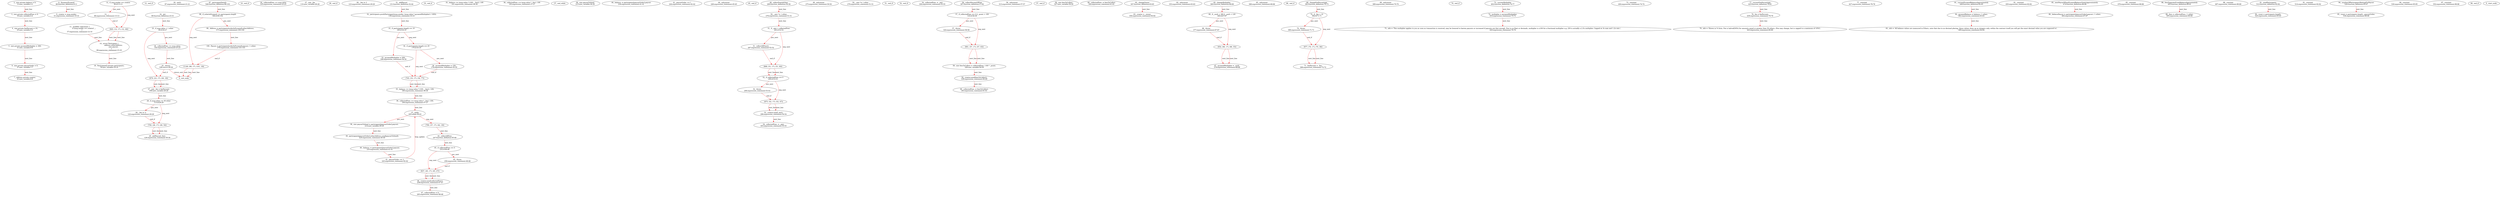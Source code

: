 digraph  {
13 [label="2_ uint private balance = 0;\n13-new_variable-3-3", type_label=new_variable];
19 [label="3_ uint private collectedFees = 0;\n19-new_variable-4-4", type_label=new_variable];
25 [label="4_ uint private feePercent = 10;\n25-new_variable-5-5", type_label=new_variable];
31 [label="5_ uint private pyramidMultiplier = 300;\n31-new_variable-6-6", type_label=new_variable];
37 [label="6_ uint private payoutOrder = 0;\n37-new_variable-7-7", type_label=new_variable];
43 [label="7_ address private creator;\n43-new_variable-8-8", type_label=new_variable];
48 [label="8_ DynamicPyramid\n48-function_definition-9-11", type_label=function_definition];
51 [label="9_ creator = msg.sender;\n51-expression_statement-10-10", type_label=expression_statement];
57 [label="11_ modifier onlyowner {\n                 if (msg.sender == creator) _;\n         }\n57-expression_statement-12-14", type_label=expression_statement];
60 [label="12_ if_msg.sender == creator\n60-if-13-13", type_label=if];
645 [label="12_ end_if", type_label=end_if];
66 [label="12_ _;\n66-expression_statement-13-13", type_label=expression_statement];
68 [label="14_ struct Participant {\n                 address etherAddress;\n                 uint payout;\n         }\n68-expression_statement-15-18", type_label=expression_statement];
78 [label="18_ Participant[] private participants;\n78-new_variable-19-19", type_label=new_variable];
87 [label="20_ init();\n87-expression_statement-21-21", type_label=expression_statement];
90 [label="22_ init\n90-function_definition-23-31", type_label=function_definition];
94 [label="23_ if_msg.value < 1 ether\n94-if-24-27", type_label=if];
679 [label="23_ end_if", type_label=end_if];
102 [label="24_ collectedFees += msg.value;\n102-expression_statement-25-25", type_label=expression_statement];
103 [label="24_ collectedFees += msg.value\n103-expression_statement-25-25", type_label=expression_statement];
108 [label="25_ return;\n108-return-26-26", type_label=return];
109 [label="27_ uint _fee = feePercent;\n109-new_variable-28-28", type_label=new_variable];
110 [label="27_ uint _fee\n110-new_variable-28-28", type_label=new_variable];
115 [label="28_ if_msg.value >= 50 ether\n115-if-29-29", type_label=if];
700 [label="28_ end_if", type_label=end_if];
122 [label="28_ _fee /= 2;\n122-expression_statement-29-29", type_label=expression_statement];
123 [label="28_ _fee /= 2\n123-expression_statement-29-29", type_label=expression_statement];
126 [label="29_ addPayout(_fee);\n126-expression_statement-30-30", type_label=expression_statement];
131 [label="31_ addPayout\n131-function_definition-32-44", type_label=function_definition];
139 [label="32_ participants.push(Participant(msg.sender, (msg.value * pyramidMultiplier) / 100));\n139-expression_statement-33-33", type_label=expression_statement];
160 [label="33_ if_participants.length == 10\n160-if-34-35", type_label=if];
745 [label="33_ end_if", type_label=end_if];
166 [label="33_ pyramidMultiplier = 200;\n166-expression_statement-34-34", type_label=expression_statement];
170 [label="34_ if_participants.length == 25\n170-if-35-35", type_label=if];
176 [label="34_ pyramidMultiplier = 150;\n176-expression_statement-35-35", type_label=expression_statement];
180 [label="35_ balance += (msg.value * (100 - _fee)) / 100;\n180-expression_statement-36-36", type_label=expression_statement];
181 [label="35_ balance += (msg.value * (100 - _fee)) / 100\n181-expression_statement-36-36", type_label=expression_statement];
194 [label="36_ collectedFees += (msg.value * _fee) / 100;\n194-expression_statement-37-37", type_label=expression_statement];
195 [label="36_ collectedFees += (msg.value * _fee) / 100\n195-expression_statement-37-37", type_label=expression_statement];
205 [label="37_ while\n205-while-38-43", type_label=while];
790 [label="37_ end_while", type_label=end_while];
214 [label="38_ uint payoutToSend = participants[payoutOrder].payout;\n214-new_variable-39-39", type_label=new_variable];
215 [label="38_ uint payoutToSend\n215-new_variable-39-39", type_label=new_variable];
224 [label="39_ participants[payoutOrder].etherAddress.send(payoutToSend);\n224-expression_statement-40-40", type_label=expression_statement];
235 [label="40_ balance -= participants[payoutOrder].payout;\n235-expression_statement-41-41", type_label=expression_statement];
236 [label="40_ balance -= participants[payoutOrder].payout\n236-expression_statement-41-41", type_label=expression_statement];
243 [label="41_ payoutOrder += 1;\n243-expression_statement-42-42", type_label=expression_statement];
244 [label="41_ payoutOrder += 1\n244-expression_statement-42-42", type_label=expression_statement];
247 [label="44_ collectAllFees\n247-function_definition-45-49", type_label=function_definition];
249 [label="44_ onlyowner\n249-expression_statement-45-45", type_label=expression_statement];
252 [label="45_ if_collectedFees == 0\n252-if-46-46", type_label=if];
837 [label="45_ end_if", type_label=end_if];
256 [label="45_ throw;\n256-expression_statement-46-46", type_label=expression_statement];
258 [label="46_ creator.send(collectedFees);\n258-expression_statement-47-47", type_label=expression_statement];
265 [label="47_ collectedFees = 0;\n265-expression_statement-48-48", type_label=expression_statement];
269 [label="49_ collectFeesInEther\n269-function_definition-50-56", type_label=function_definition];
275 [label="49_ onlyowner\n275-expression_statement-50-50", type_label=expression_statement];
278 [label="50_ _amt *= 1 ether;\n278-expression_statement-51-51", type_label=expression_statement];
279 [label="50_ _amt *= 1 ether\n279-expression_statement-51-51", type_label=expression_statement];
283 [label="51_ if__amt > collectedFees\n283-if-52-52", type_label=if];
868 [label="51_ end_if", type_label=end_if];
287 [label="51_ collectAllFees();\n287-expression_statement-52-52", type_label=expression_statement];
290 [label="52_ if_collectedFees == 0\n290-if-53-53", type_label=if];
875 [label="52_ end_if", type_label=end_if];
294 [label="52_ throw;\n294-expression_statement-53-53", type_label=expression_statement];
296 [label="53_ creator.send(_amt);\n296-expression_statement-54-54", type_label=expression_statement];
303 [label="54_ collectedFees -= _amt;\n303-expression_statement-55-55", type_label=expression_statement];
304 [label="54_ collectedFees -= _amt\n304-expression_statement-55-55", type_label=expression_statement];
307 [label="56_ collectPercentOfFees\n307-function_definition-57-62", type_label=function_definition];
313 [label="56_ onlyowner\n313-expression_statement-57-57", type_label=expression_statement];
316 [label="57_ if_collectedFees == 0 || _pcent > 100\n316-if-58-58", type_label=if];
901 [label="57_ end_if", type_label=end_if];
324 [label="57_ throw;\n324-expression_statement-58-58", type_label=expression_statement];
326 [label="58_ uint feesToCollect = collectedFees / 100 * _pcent;\n326-new_variable-59-59", type_label=new_variable];
327 [label="58_ uint feesToCollect\n327-new_variable-59-59", type_label=new_variable];
336 [label="59_ creator.send(feesToCollect);\n336-expression_statement-60-60", type_label=expression_statement];
343 [label="60_ collectedFees -= feesToCollect;\n343-expression_statement-61-61", type_label=expression_statement];
344 [label="60_ collectedFees -= feesToCollect\n344-expression_statement-61-61", type_label=expression_statement];
347 [label="62_ changeOwner\n347-function_definition-63-65", type_label=function_definition];
353 [label="62_ onlyowner\n353-expression_statement-63-63", type_label=expression_statement];
356 [label="63_ creator = _owner;\n356-expression_statement-64-64", type_label=expression_statement];
360 [label="65_ changeMultiplier\n360-function_definition-66-69", type_label=function_definition];
366 [label="65_ onlyowner\n366-expression_statement-66-66", type_label=expression_statement];
369 [label="66_ if__mult > 300 || _mult < 120\n369-if-67-67", type_label=if];
954 [label="66_ end_if", type_label=end_if];
377 [label="66_ throw;\n377-expression_statement-67-67", type_label=expression_statement];
379 [label="67_ pyramidMultiplier = _mult;\n379-expression_statement-68-68", type_label=expression_statement];
383 [label="69_ changeFeePercentage\n383-function_definition-70-73", type_label=function_definition];
389 [label="69_ onlyowner\n389-expression_statement-70-70", type_label=expression_statement];
392 [label="70_ if__fee > 10\n392-if-71-71", type_label=if];
977 [label="70_ end_if", type_label=end_if];
396 [label="70_ throw;\n396-expression_statement-71-71", type_label=expression_statement];
398 [label="71_ feePercent = _fee;\n398-expression_statement-72-72", type_label=expression_statement];
402 [label="73_ currentMultiplier\n402-function_definition-74-77", type_label=function_definition];
404 [label="73_ constant\n404-expression_statement-74-74", type_label=expression_statement];
416 [label="74_ multiplier = pyramidMultiplier;\n416-expression_statement-75-75", type_label=expression_statement];
420 [label="75_ info = 'This multiplier applies to you as soon as transaction is received, may be lowered to hasten payouts or increased if payouts are fast enough. Due to no float or decimals, multiplier is x100 for a fractional multiplier e.g. 250 is actually a 2.5x multiplier. Capped at 3x max and 1.2x min.';\n420-expression_statement-76-76", type_label=expression_statement];
425 [label="77_ currentFeePercentage\n425-function_definition-78-81", type_label=function_definition];
427 [label="77_ constant\n427-expression_statement-78-78", type_label=expression_statement];
439 [label="78_ fee = feePercent;\n439-expression_statement-79-79", type_label=expression_statement];
443 [label="79_ info = 'Shown in % form. Fee is halved(50%) for amounts equal or greater than 50 ethers. (Fee may change, but is capped to a maximum of 10%)';\n443-expression_statement-80-80", type_label=expression_statement];
448 [label="81_ currentPyramidBalanceApproximately\n448-function_definition-82-85", type_label=function_definition];
450 [label="81_ constant\n450-expression_statement-82-82", type_label=expression_statement];
462 [label="82_ pyramidBalance = balance / 1 ether;\n462-expression_statement-83-83", type_label=expression_statement];
469 [label="83_ info = 'All balance values are measured in Ethers, note that due to no decimal placing, these values show up as integers only, within the contract itself you will get the exact decimal value you are supposed to';\n469-expression_statement-84-84", type_label=expression_statement];
474 [label="85_ nextPayoutWhenPyramidBalanceTotalsApproximately\n474-function_definition-86-88", type_label=function_definition];
476 [label="85_ constant\n476-expression_statement-86-86", type_label=expression_statement];
484 [label="86_ balancePayout = participants[payoutOrder].payout / 1 ether;\n484-expression_statement-87-87", type_label=expression_statement];
495 [label="88_ feesSeperateFromBalanceApproximately\n495-function_definition-89-91", type_label=function_definition];
497 [label="88_ constant\n497-expression_statement-89-89", type_label=expression_statement];
505 [label="89_ fees = collectedFees / 1 ether;\n505-expression_statement-90-90", type_label=expression_statement];
512 [label="91_ totalParticipants\n512-function_definition-92-94", type_label=function_definition];
514 [label="91_ constant\n514-expression_statement-92-92", type_label=expression_statement];
522 [label="92_ count = participants.length;\n522-expression_statement-93-93", type_label=expression_statement];
528 [label="94_ numberOfParticipantsWaitingForPayout\n528-function_definition-95-97", type_label=function_definition];
530 [label="94_ constant\n530-expression_statement-95-95", type_label=expression_statement];
538 [label="95_ count = participants.length - payoutOrder;\n538-expression_statement-96-96", type_label=expression_statement];
546 [label="97_ participantDetails\n546-function_definition-98-103", type_label=function_definition];
552 [label="97_ constant\n552-expression_statement-98-98", type_label=expression_statement];
564 [label="98_ if_orderInPyramid <= participants.length\n564-if-99-102", type_label=if];
1149 [label="98_ end_if", type_label=end_if];
571 [label="99_ Address = participants[orderInPyramid].etherAddress;\n571-expression_statement-100-100", type_label=expression_statement];
579 [label="100_ Payout = participants[orderInPyramid].payout / 1 ether;\n579-expression_statement-101-101", type_label=expression_statement];
1 [label="0_ start_node", type_label=start];
2 [label="0_ exit_node", type_label=exit];
"(645, (12, 17), (12, 46))";
"(679, (23, 17), (26, 18))";
"(700, (28, 17), (28, 54))";
"(745, (33, 17), (34, 77))";
"(790, (37, 17), (42, 18))";
"(837, (45, 17), (45, 47))";
"(868, (51, 17), (51, 60))";
"(875, (52, 17), (52, 47))";
"(901, (57, 17), (57, 63))";
"(954, (66, 17), (66, 55))";
"(977, (70, 17), (70, 38))";
"(1149, (98, 17), (101, 18))";
13 -> 19  [color=red, controlflow_type=next_line, edge_type=CFG_edge, key=0, label=next_line];
19 -> 25  [color=red, controlflow_type=next_line, edge_type=CFG_edge, key=0, label=next_line];
25 -> 31  [color=red, controlflow_type=next_line, edge_type=CFG_edge, key=0, label=next_line];
31 -> 37  [color=red, controlflow_type=next_line, edge_type=CFG_edge, key=0, label=next_line];
37 -> 43  [color=red, controlflow_type=next_line, edge_type=CFG_edge, key=0, label=next_line];
48 -> 51  [color=red, controlflow_type=next_line, edge_type=CFG_edge, key=0, label=next_line];
57 -> 68  [color=red, controlflow_type=next_line, edge_type=CFG_edge, key=0, label=next_line];
60 -> 66  [color=red, controlflow_type=pos_next, edge_type=CFG_edge, key=0, label=pos_next];
60 -> "(645, (12, 17), (12, 46))"  [color=red, controlflow_type=neg_next, edge_type=CFG_edge, key=0, label=neg_next];
66 -> "(645, (12, 17), (12, 46))"  [color=red, controlflow_type=end_if, edge_type=CFG_edge, key=0, label=end_if];
68 -> 78  [color=red, controlflow_type=next_line, edge_type=CFG_edge, key=0, label=next_line];
90 -> 94  [color=red, controlflow_type=next_line, edge_type=CFG_edge, key=0, label=next_line];
94 -> 102  [color=red, controlflow_type=pos_next, edge_type=CFG_edge, key=0, label=pos_next];
94 -> "(679, (23, 17), (26, 18))"  [color=red, controlflow_type=neg_next, edge_type=CFG_edge, key=0, label=neg_next];
102 -> 108  [color=red, controlflow_type=next_line, edge_type=CFG_edge, key=0, label=next_line];
108 -> "(679, (23, 17), (26, 18))"  [color=red, controlflow_type=end_if, edge_type=CFG_edge, key=0, label=end_if];
108 -> 2  [color=red, controlflow_type=return_exit, edge_type=CFG_edge, key=0, label=return_exit];
109 -> 115  [color=red, controlflow_type=next_line, edge_type=CFG_edge, key=0, label=next_line];
115 -> 122  [color=red, controlflow_type=pos_next, edge_type=CFG_edge, key=0, label=pos_next];
115 -> "(700, (28, 17), (28, 54))"  [color=red, controlflow_type=neg_next, edge_type=CFG_edge, key=0, label=neg_next];
122 -> "(700, (28, 17), (28, 54))"  [color=red, controlflow_type=end_if, edge_type=CFG_edge, key=0, label=end_if];
131 -> 139  [color=red, controlflow_type=next_line, edge_type=CFG_edge, key=0, label=next_line];
139 -> 160  [color=red, controlflow_type=next_line, edge_type=CFG_edge, key=0, label=next_line];
160 -> 166  [color=red, controlflow_type=pos_next, edge_type=CFG_edge, key=0, label=pos_next];
160 -> 170  [color=red, controlflow_type=neg_next, edge_type=CFG_edge, key=0, label=neg_next];
166 -> "(745, (33, 17), (34, 77))"  [color=red, controlflow_type=end_if, edge_type=CFG_edge, key=0, label=end_if];
170 -> 176  [color=red, controlflow_type=pos_next, edge_type=CFG_edge, key=0, label=pos_next];
170 -> "(745, (33, 17), (34, 77))"  [color=red, controlflow_type=neg_next, edge_type=CFG_edge, key=0, label=neg_next];
176 -> "(745, (33, 17), (34, 77))"  [color=red, controlflow_type=end_if, edge_type=CFG_edge, key=0, label=end_if];
180 -> 194  [color=red, controlflow_type=next_line, edge_type=CFG_edge, key=0, label=next_line];
194 -> 205  [color=red, controlflow_type=next_line, edge_type=CFG_edge, key=0, label=next_line];
205 -> 214  [color=red, controlflow_type=pos_next, edge_type=CFG_edge, key=0, label=pos_next];
205 -> "(790, (37, 17), (42, 18))"  [color=red, controlflow_type=neg_next, edge_type=CFG_edge, key=0, label=neg_next];
214 -> 224  [color=red, controlflow_type=next_line, edge_type=CFG_edge, key=0, label=next_line];
224 -> 235  [color=red, controlflow_type=next_line, edge_type=CFG_edge, key=0, label=next_line];
235 -> 243  [color=red, controlflow_type=next_line, edge_type=CFG_edge, key=0, label=next_line];
243 -> 205  [color=red, controlflow_type=loop_update, edge_type=CFG_edge, key=0, label=loop_update];
247 -> 252  [color=red, controlflow_type=next_line, edge_type=CFG_edge, key=0, label=next_line];
252 -> 256  [color=red, controlflow_type=pos_next, edge_type=CFG_edge, key=0, label=pos_next];
252 -> "(837, (45, 17), (45, 47))"  [color=red, controlflow_type=neg_next, edge_type=CFG_edge, key=0, label=neg_next];
256 -> "(837, (45, 17), (45, 47))"  [color=red, controlflow_type=end_if, edge_type=CFG_edge, key=0, label=end_if];
258 -> 265  [color=red, controlflow_type=next_line, edge_type=CFG_edge, key=0, label=next_line];
269 -> 278  [color=red, controlflow_type=next_line, edge_type=CFG_edge, key=0, label=next_line];
278 -> 283  [color=red, controlflow_type=next_line, edge_type=CFG_edge, key=0, label=next_line];
283 -> 287  [color=red, controlflow_type=pos_next, edge_type=CFG_edge, key=0, label=pos_next];
283 -> "(868, (51, 17), (51, 60))"  [color=red, controlflow_type=neg_next, edge_type=CFG_edge, key=0, label=neg_next];
287 -> "(868, (51, 17), (51, 60))"  [color=red, controlflow_type=end_if, edge_type=CFG_edge, key=0, label=end_if];
290 -> 294  [color=red, controlflow_type=pos_next, edge_type=CFG_edge, key=0, label=pos_next];
290 -> "(875, (52, 17), (52, 47))"  [color=red, controlflow_type=neg_next, edge_type=CFG_edge, key=0, label=neg_next];
294 -> "(875, (52, 17), (52, 47))"  [color=red, controlflow_type=end_if, edge_type=CFG_edge, key=0, label=end_if];
296 -> 303  [color=red, controlflow_type=next_line, edge_type=CFG_edge, key=0, label=next_line];
307 -> 316  [color=red, controlflow_type=next_line, edge_type=CFG_edge, key=0, label=next_line];
316 -> 324  [color=red, controlflow_type=pos_next, edge_type=CFG_edge, key=0, label=pos_next];
316 -> "(901, (57, 17), (57, 63))"  [color=red, controlflow_type=neg_next, edge_type=CFG_edge, key=0, label=neg_next];
324 -> "(901, (57, 17), (57, 63))"  [color=red, controlflow_type=end_if, edge_type=CFG_edge, key=0, label=end_if];
326 -> 336  [color=red, controlflow_type=next_line, edge_type=CFG_edge, key=0, label=next_line];
336 -> 343  [color=red, controlflow_type=next_line, edge_type=CFG_edge, key=0, label=next_line];
347 -> 356  [color=red, controlflow_type=next_line, edge_type=CFG_edge, key=0, label=next_line];
360 -> 369  [color=red, controlflow_type=next_line, edge_type=CFG_edge, key=0, label=next_line];
369 -> 377  [color=red, controlflow_type=pos_next, edge_type=CFG_edge, key=0, label=pos_next];
369 -> "(954, (66, 17), (66, 55))"  [color=red, controlflow_type=neg_next, edge_type=CFG_edge, key=0, label=neg_next];
377 -> "(954, (66, 17), (66, 55))"  [color=red, controlflow_type=end_if, edge_type=CFG_edge, key=0, label=end_if];
383 -> 392  [color=red, controlflow_type=next_line, edge_type=CFG_edge, key=0, label=next_line];
392 -> 396  [color=red, controlflow_type=pos_next, edge_type=CFG_edge, key=0, label=pos_next];
392 -> "(977, (70, 17), (70, 38))"  [color=red, controlflow_type=neg_next, edge_type=CFG_edge, key=0, label=neg_next];
396 -> "(977, (70, 17), (70, 38))"  [color=red, controlflow_type=end_if, edge_type=CFG_edge, key=0, label=end_if];
402 -> 416  [color=red, controlflow_type=next_line, edge_type=CFG_edge, key=0, label=next_line];
416 -> 420  [color=red, controlflow_type=next_line, edge_type=CFG_edge, key=0, label=next_line];
425 -> 439  [color=red, controlflow_type=next_line, edge_type=CFG_edge, key=0, label=next_line];
439 -> 443  [color=red, controlflow_type=next_line, edge_type=CFG_edge, key=0, label=next_line];
448 -> 462  [color=red, controlflow_type=next_line, edge_type=CFG_edge, key=0, label=next_line];
462 -> 469  [color=red, controlflow_type=next_line, edge_type=CFG_edge, key=0, label=next_line];
474 -> 484  [color=red, controlflow_type=next_line, edge_type=CFG_edge, key=0, label=next_line];
495 -> 505  [color=red, controlflow_type=next_line, edge_type=CFG_edge, key=0, label=next_line];
512 -> 522  [color=red, controlflow_type=next_line, edge_type=CFG_edge, key=0, label=next_line];
528 -> 538  [color=red, controlflow_type=next_line, edge_type=CFG_edge, key=0, label=next_line];
546 -> 564  [color=red, controlflow_type=next_line, edge_type=CFG_edge, key=0, label=next_line];
564 -> 571  [color=red, controlflow_type=pos_next, edge_type=CFG_edge, key=0, label=pos_next];
564 -> "(1149, (98, 17), (101, 18))"  [color=red, controlflow_type=neg_next, edge_type=CFG_edge, key=0, label=neg_next];
571 -> 579  [color=red, controlflow_type=next_line, edge_type=CFG_edge, key=0, label=next_line];
579 -> "(1149, (98, 17), (101, 18))"  [color=red, controlflow_type=end_if, edge_type=CFG_edge, key=0, label=end_if];
"(645, (12, 17), (12, 46))" -> 68  [color=red, controlflow_type=next_line, edge_type=CFG_edge, key=0, label=next_line];
"(645, (12, 17), (12, 46))" -> 68  [color=red, controlflow_type=next_line, edge_type=CFG_edge, key=1, label=next_line];
"(679, (23, 17), (26, 18))" -> 109  [color=red, controlflow_type=next_line, edge_type=CFG_edge, key=0, label=next_line];
"(679, (23, 17), (26, 18))" -> 109  [color=red, controlflow_type=next_line, edge_type=CFG_edge, key=1, label=next_line];
"(700, (28, 17), (28, 54))" -> 126  [color=red, controlflow_type=next_line, edge_type=CFG_edge, key=0, label=next_line];
"(700, (28, 17), (28, 54))" -> 126  [color=red, controlflow_type=next_line, edge_type=CFG_edge, key=1, label=next_line];
"(745, (33, 17), (34, 77))" -> 180  [color=red, controlflow_type=next_line, edge_type=CFG_edge, key=0, label=next_line];
"(745, (33, 17), (34, 77))" -> 180  [color=red, controlflow_type=next_line, edge_type=CFG_edge, key=1, label=next_line];
"(790, (37, 17), (42, 18))" -> 247  [color=red, controlflow_type=next_line, edge_type=CFG_edge, key=0, label=next_line];
"(837, (45, 17), (45, 47))" -> 258  [color=red, controlflow_type=next_line, edge_type=CFG_edge, key=0, label=next_line];
"(837, (45, 17), (45, 47))" -> 258  [color=red, controlflow_type=next_line, edge_type=CFG_edge, key=1, label=next_line];
"(868, (51, 17), (51, 60))" -> 290  [color=red, controlflow_type=next_line, edge_type=CFG_edge, key=0, label=next_line];
"(868, (51, 17), (51, 60))" -> 290  [color=red, controlflow_type=next_line, edge_type=CFG_edge, key=1, label=next_line];
"(875, (52, 17), (52, 47))" -> 296  [color=red, controlflow_type=next_line, edge_type=CFG_edge, key=0, label=next_line];
"(875, (52, 17), (52, 47))" -> 296  [color=red, controlflow_type=next_line, edge_type=CFG_edge, key=1, label=next_line];
"(901, (57, 17), (57, 63))" -> 326  [color=red, controlflow_type=next_line, edge_type=CFG_edge, key=0, label=next_line];
"(901, (57, 17), (57, 63))" -> 326  [color=red, controlflow_type=next_line, edge_type=CFG_edge, key=1, label=next_line];
"(954, (66, 17), (66, 55))" -> 379  [color=red, controlflow_type=next_line, edge_type=CFG_edge, key=0, label=next_line];
"(954, (66, 17), (66, 55))" -> 379  [color=red, controlflow_type=next_line, edge_type=CFG_edge, key=1, label=next_line];
"(977, (70, 17), (70, 38))" -> 398  [color=red, controlflow_type=next_line, edge_type=CFG_edge, key=0, label=next_line];
"(977, (70, 17), (70, 38))" -> 398  [color=red, controlflow_type=next_line, edge_type=CFG_edge, key=1, label=next_line];
"(1149, (98, 17), (101, 18))" -> 2  [color=red, controlflow_type=next_line, edge_type=CFG_edge, key=0, label=next_line];
"(1149, (98, 17), (101, 18))" -> 2  [color=red, controlflow_type=next_line, edge_type=CFG_edge, key=1, label=next_line];
}
